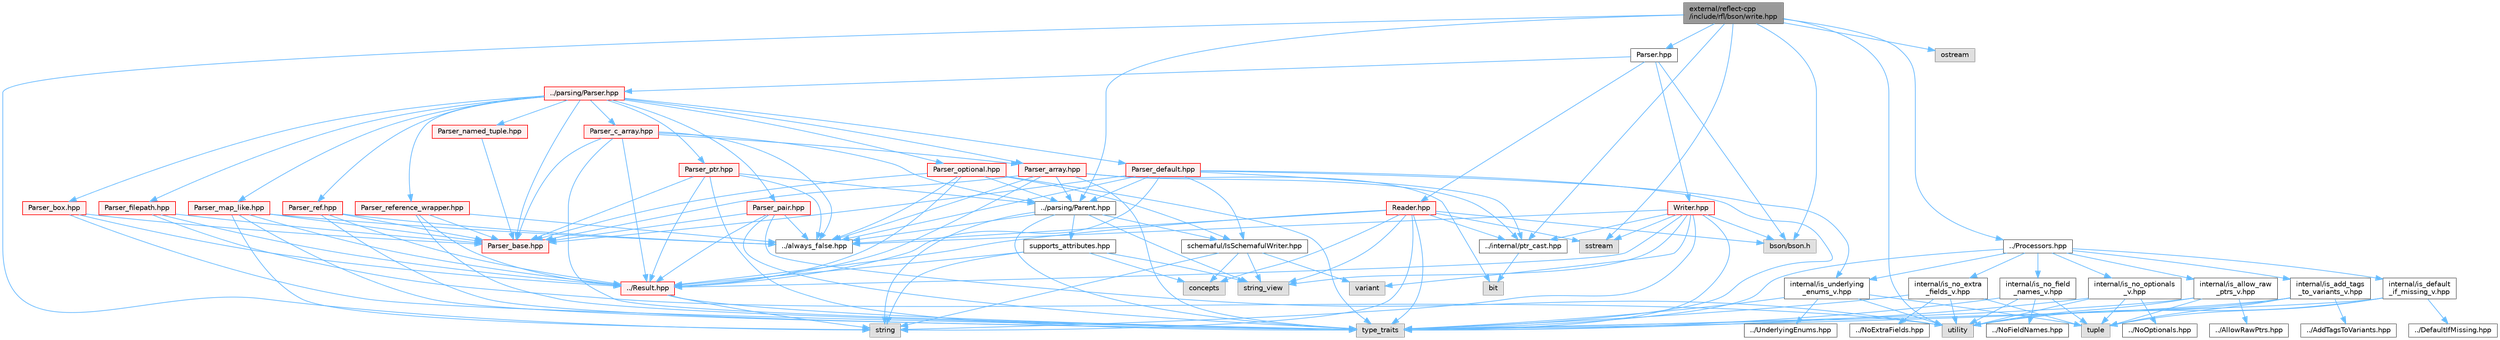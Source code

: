 digraph "external/reflect-cpp/include/rfl/bson/write.hpp"
{
 // LATEX_PDF_SIZE
  bgcolor="transparent";
  edge [fontname=Helvetica,fontsize=10,labelfontname=Helvetica,labelfontsize=10];
  node [fontname=Helvetica,fontsize=10,shape=box,height=0.2,width=0.4];
  Node1 [id="Node000001",label="external/reflect-cpp\l/include/rfl/bson/write.hpp",height=0.2,width=0.4,color="gray40", fillcolor="grey60", style="filled", fontcolor="black",tooltip=" "];
  Node1 -> Node2 [id="edge1_Node000001_Node000002",color="steelblue1",style="solid",tooltip=" "];
  Node2 [id="Node000002",label="bson/bson.h",height=0.2,width=0.4,color="grey60", fillcolor="#E0E0E0", style="filled",tooltip=" "];
  Node1 -> Node3 [id="edge2_Node000001_Node000003",color="steelblue1",style="solid",tooltip=" "];
  Node3 [id="Node000003",label="ostream",height=0.2,width=0.4,color="grey60", fillcolor="#E0E0E0", style="filled",tooltip=" "];
  Node1 -> Node4 [id="edge3_Node000001_Node000004",color="steelblue1",style="solid",tooltip=" "];
  Node4 [id="Node000004",label="sstream",height=0.2,width=0.4,color="grey60", fillcolor="#E0E0E0", style="filled",tooltip=" "];
  Node1 -> Node5 [id="edge4_Node000001_Node000005",color="steelblue1",style="solid",tooltip=" "];
  Node5 [id="Node000005",label="string",height=0.2,width=0.4,color="grey60", fillcolor="#E0E0E0", style="filled",tooltip=" "];
  Node1 -> Node6 [id="edge5_Node000001_Node000006",color="steelblue1",style="solid",tooltip=" "];
  Node6 [id="Node000006",label="utility",height=0.2,width=0.4,color="grey60", fillcolor="#E0E0E0", style="filled",tooltip=" "];
  Node1 -> Node7 [id="edge6_Node000001_Node000007",color="steelblue1",style="solid",tooltip=" "];
  Node7 [id="Node000007",label="../Processors.hpp",height=0.2,width=0.4,color="grey40", fillcolor="white", style="filled",URL="$_processors_8hpp.html",tooltip=" "];
  Node7 -> Node8 [id="edge7_Node000007_Node000008",color="steelblue1",style="solid",tooltip=" "];
  Node8 [id="Node000008",label="type_traits",height=0.2,width=0.4,color="grey60", fillcolor="#E0E0E0", style="filled",tooltip=" "];
  Node7 -> Node9 [id="edge8_Node000007_Node000009",color="steelblue1",style="solid",tooltip=" "];
  Node9 [id="Node000009",label="internal/is_add_tags\l_to_variants_v.hpp",height=0.2,width=0.4,color="grey40", fillcolor="white", style="filled",URL="$is__add__tags__to__variants__v_8hpp.html",tooltip=" "];
  Node9 -> Node10 [id="edge9_Node000009_Node000010",color="steelblue1",style="solid",tooltip=" "];
  Node10 [id="Node000010",label="tuple",height=0.2,width=0.4,color="grey60", fillcolor="#E0E0E0", style="filled",tooltip=" "];
  Node9 -> Node8 [id="edge10_Node000009_Node000008",color="steelblue1",style="solid",tooltip=" "];
  Node9 -> Node6 [id="edge11_Node000009_Node000006",color="steelblue1",style="solid",tooltip=" "];
  Node9 -> Node11 [id="edge12_Node000009_Node000011",color="steelblue1",style="solid",tooltip=" "];
  Node11 [id="Node000011",label="../AddTagsToVariants.hpp",height=0.2,width=0.4,color="grey40", fillcolor="white", style="filled",URL="$_add_tags_to_variants_8hpp.html",tooltip=" "];
  Node7 -> Node12 [id="edge13_Node000007_Node000012",color="steelblue1",style="solid",tooltip=" "];
  Node12 [id="Node000012",label="internal/is_allow_raw\l_ptrs_v.hpp",height=0.2,width=0.4,color="grey40", fillcolor="white", style="filled",URL="$is__allow__raw__ptrs__v_8hpp.html",tooltip=" "];
  Node12 -> Node10 [id="edge14_Node000012_Node000010",color="steelblue1",style="solid",tooltip=" "];
  Node12 -> Node8 [id="edge15_Node000012_Node000008",color="steelblue1",style="solid",tooltip=" "];
  Node12 -> Node6 [id="edge16_Node000012_Node000006",color="steelblue1",style="solid",tooltip=" "];
  Node12 -> Node13 [id="edge17_Node000012_Node000013",color="steelblue1",style="solid",tooltip=" "];
  Node13 [id="Node000013",label="../AllowRawPtrs.hpp",height=0.2,width=0.4,color="grey40", fillcolor="white", style="filled",URL="$_allow_raw_ptrs_8hpp.html",tooltip=" "];
  Node7 -> Node14 [id="edge18_Node000007_Node000014",color="steelblue1",style="solid",tooltip=" "];
  Node14 [id="Node000014",label="internal/is_default\l_if_missing_v.hpp",height=0.2,width=0.4,color="grey40", fillcolor="white", style="filled",URL="$is__default__if__missing__v_8hpp.html",tooltip=" "];
  Node14 -> Node10 [id="edge19_Node000014_Node000010",color="steelblue1",style="solid",tooltip=" "];
  Node14 -> Node8 [id="edge20_Node000014_Node000008",color="steelblue1",style="solid",tooltip=" "];
  Node14 -> Node6 [id="edge21_Node000014_Node000006",color="steelblue1",style="solid",tooltip=" "];
  Node14 -> Node15 [id="edge22_Node000014_Node000015",color="steelblue1",style="solid",tooltip=" "];
  Node15 [id="Node000015",label="../DefaultIfMissing.hpp",height=0.2,width=0.4,color="grey40", fillcolor="white", style="filled",URL="$_default_if_missing_8hpp.html",tooltip=" "];
  Node7 -> Node16 [id="edge23_Node000007_Node000016",color="steelblue1",style="solid",tooltip=" "];
  Node16 [id="Node000016",label="internal/is_no_extra\l_fields_v.hpp",height=0.2,width=0.4,color="grey40", fillcolor="white", style="filled",URL="$is__no__extra__fields__v_8hpp.html",tooltip=" "];
  Node16 -> Node10 [id="edge24_Node000016_Node000010",color="steelblue1",style="solid",tooltip=" "];
  Node16 -> Node8 [id="edge25_Node000016_Node000008",color="steelblue1",style="solid",tooltip=" "];
  Node16 -> Node6 [id="edge26_Node000016_Node000006",color="steelblue1",style="solid",tooltip=" "];
  Node16 -> Node17 [id="edge27_Node000016_Node000017",color="steelblue1",style="solid",tooltip=" "];
  Node17 [id="Node000017",label="../NoExtraFields.hpp",height=0.2,width=0.4,color="grey40", fillcolor="white", style="filled",URL="$_no_extra_fields_8hpp.html",tooltip=" "];
  Node7 -> Node18 [id="edge28_Node000007_Node000018",color="steelblue1",style="solid",tooltip=" "];
  Node18 [id="Node000018",label="internal/is_no_field\l_names_v.hpp",height=0.2,width=0.4,color="grey40", fillcolor="white", style="filled",URL="$is__no__field__names__v_8hpp.html",tooltip=" "];
  Node18 -> Node10 [id="edge29_Node000018_Node000010",color="steelblue1",style="solid",tooltip=" "];
  Node18 -> Node8 [id="edge30_Node000018_Node000008",color="steelblue1",style="solid",tooltip=" "];
  Node18 -> Node6 [id="edge31_Node000018_Node000006",color="steelblue1",style="solid",tooltip=" "];
  Node18 -> Node19 [id="edge32_Node000018_Node000019",color="steelblue1",style="solid",tooltip=" "];
  Node19 [id="Node000019",label="../NoFieldNames.hpp",height=0.2,width=0.4,color="grey40", fillcolor="white", style="filled",URL="$_no_field_names_8hpp.html",tooltip=" "];
  Node7 -> Node20 [id="edge33_Node000007_Node000020",color="steelblue1",style="solid",tooltip=" "];
  Node20 [id="Node000020",label="internal/is_no_optionals\l_v.hpp",height=0.2,width=0.4,color="grey40", fillcolor="white", style="filled",URL="$is__no__optionals__v_8hpp.html",tooltip=" "];
  Node20 -> Node10 [id="edge34_Node000020_Node000010",color="steelblue1",style="solid",tooltip=" "];
  Node20 -> Node8 [id="edge35_Node000020_Node000008",color="steelblue1",style="solid",tooltip=" "];
  Node20 -> Node6 [id="edge36_Node000020_Node000006",color="steelblue1",style="solid",tooltip=" "];
  Node20 -> Node21 [id="edge37_Node000020_Node000021",color="steelblue1",style="solid",tooltip=" "];
  Node21 [id="Node000021",label="../NoOptionals.hpp",height=0.2,width=0.4,color="grey40", fillcolor="white", style="filled",URL="$_no_optionals_8hpp.html",tooltip=" "];
  Node7 -> Node22 [id="edge38_Node000007_Node000022",color="steelblue1",style="solid",tooltip=" "];
  Node22 [id="Node000022",label="internal/is_underlying\l_enums_v.hpp",height=0.2,width=0.4,color="grey40", fillcolor="white", style="filled",URL="$is__underlying__enums__v_8hpp.html",tooltip=" "];
  Node22 -> Node10 [id="edge39_Node000022_Node000010",color="steelblue1",style="solid",tooltip=" "];
  Node22 -> Node8 [id="edge40_Node000022_Node000008",color="steelblue1",style="solid",tooltip=" "];
  Node22 -> Node6 [id="edge41_Node000022_Node000006",color="steelblue1",style="solid",tooltip=" "];
  Node22 -> Node23 [id="edge42_Node000022_Node000023",color="steelblue1",style="solid",tooltip=" "];
  Node23 [id="Node000023",label="../UnderlyingEnums.hpp",height=0.2,width=0.4,color="grey40", fillcolor="white", style="filled",URL="$_underlying_enums_8hpp.html",tooltip=" "];
  Node1 -> Node24 [id="edge43_Node000001_Node000024",color="steelblue1",style="solid",tooltip=" "];
  Node24 [id="Node000024",label="../internal/ptr_cast.hpp",height=0.2,width=0.4,color="grey40", fillcolor="white", style="filled",URL="$ptr__cast_8hpp.html",tooltip=" "];
  Node24 -> Node25 [id="edge44_Node000024_Node000025",color="steelblue1",style="solid",tooltip=" "];
  Node25 [id="Node000025",label="bit",height=0.2,width=0.4,color="grey60", fillcolor="#E0E0E0", style="filled",tooltip=" "];
  Node1 -> Node26 [id="edge45_Node000001_Node000026",color="steelblue1",style="solid",tooltip=" "];
  Node26 [id="Node000026",label="../parsing/Parent.hpp",height=0.2,width=0.4,color="grey40", fillcolor="white", style="filled",URL="$_parent_8hpp.html",tooltip=" "];
  Node26 -> Node5 [id="edge46_Node000026_Node000005",color="steelblue1",style="solid",tooltip=" "];
  Node26 -> Node27 [id="edge47_Node000026_Node000027",color="steelblue1",style="solid",tooltip=" "];
  Node27 [id="Node000027",label="string_view",height=0.2,width=0.4,color="grey60", fillcolor="#E0E0E0", style="filled",tooltip=" "];
  Node26 -> Node8 [id="edge48_Node000026_Node000008",color="steelblue1",style="solid",tooltip=" "];
  Node26 -> Node28 [id="edge49_Node000026_Node000028",color="steelblue1",style="solid",tooltip=" "];
  Node28 [id="Node000028",label="../always_false.hpp",height=0.2,width=0.4,color="grey40", fillcolor="white", style="filled",URL="$always__false_8hpp.html",tooltip=" "];
  Node26 -> Node29 [id="edge50_Node000026_Node000029",color="steelblue1",style="solid",tooltip=" "];
  Node29 [id="Node000029",label="schemaful/IsSchemafulWriter.hpp",height=0.2,width=0.4,color="grey40", fillcolor="white", style="filled",URL="$_is_schemaful_writer_8hpp.html",tooltip=" "];
  Node29 -> Node30 [id="edge51_Node000029_Node000030",color="steelblue1",style="solid",tooltip=" "];
  Node30 [id="Node000030",label="concepts",height=0.2,width=0.4,color="grey60", fillcolor="#E0E0E0", style="filled",tooltip=" "];
  Node29 -> Node5 [id="edge52_Node000029_Node000005",color="steelblue1",style="solid",tooltip=" "];
  Node29 -> Node27 [id="edge53_Node000029_Node000027",color="steelblue1",style="solid",tooltip=" "];
  Node29 -> Node31 [id="edge54_Node000029_Node000031",color="steelblue1",style="solid",tooltip=" "];
  Node31 [id="Node000031",label="variant",height=0.2,width=0.4,color="grey60", fillcolor="#E0E0E0", style="filled",tooltip=" "];
  Node26 -> Node32 [id="edge55_Node000026_Node000032",color="steelblue1",style="solid",tooltip=" "];
  Node32 [id="Node000032",label="supports_attributes.hpp",height=0.2,width=0.4,color="grey40", fillcolor="white", style="filled",URL="$supports__attributes_8hpp.html",tooltip=" "];
  Node32 -> Node30 [id="edge56_Node000032_Node000030",color="steelblue1",style="solid",tooltip=" "];
  Node32 -> Node5 [id="edge57_Node000032_Node000005",color="steelblue1",style="solid",tooltip=" "];
  Node32 -> Node27 [id="edge58_Node000032_Node000027",color="steelblue1",style="solid",tooltip=" "];
  Node32 -> Node33 [id="edge59_Node000032_Node000033",color="steelblue1",style="solid",tooltip=" "];
  Node33 [id="Node000033",label="../Result.hpp",height=0.2,width=0.4,color="red", fillcolor="#FFF0F0", style="filled",URL="$_result_8hpp.html",tooltip=" "];
  Node33 -> Node5 [id="edge60_Node000033_Node000005",color="steelblue1",style="solid",tooltip=" "];
  Node33 -> Node8 [id="edge61_Node000033_Node000008",color="steelblue1",style="solid",tooltip=" "];
  Node1 -> Node41 [id="edge62_Node000001_Node000041",color="steelblue1",style="solid",tooltip=" "];
  Node41 [id="Node000041",label="Parser.hpp",height=0.2,width=0.4,color="grey40", fillcolor="white", style="filled",URL="$bson_2_parser_8hpp.html",tooltip=" "];
  Node41 -> Node2 [id="edge63_Node000041_Node000002",color="steelblue1",style="solid",tooltip=" "];
  Node41 -> Node42 [id="edge64_Node000041_Node000042",color="steelblue1",style="solid",tooltip=" "];
  Node42 [id="Node000042",label="../parsing/Parser.hpp",height=0.2,width=0.4,color="red", fillcolor="#FFF0F0", style="filled",URL="$parsing_2_parser_8hpp.html",tooltip=" "];
  Node42 -> Node43 [id="edge65_Node000042_Node000043",color="steelblue1",style="solid",tooltip=" "];
  Node43 [id="Node000043",label="Parser_array.hpp",height=0.2,width=0.4,color="red", fillcolor="#FFF0F0", style="filled",URL="$_parser__array_8hpp.html",tooltip=" "];
  Node43 -> Node25 [id="edge66_Node000043_Node000025",color="steelblue1",style="solid",tooltip=" "];
  Node43 -> Node8 [id="edge67_Node000043_Node000008",color="steelblue1",style="solid",tooltip=" "];
  Node43 -> Node33 [id="edge68_Node000043_Node000033",color="steelblue1",style="solid",tooltip=" "];
  Node43 -> Node28 [id="edge69_Node000043_Node000028",color="steelblue1",style="solid",tooltip=" "];
  Node43 -> Node24 [id="edge70_Node000043_Node000024",color="steelblue1",style="solid",tooltip=" "];
  Node43 -> Node26 [id="edge71_Node000043_Node000026",color="steelblue1",style="solid",tooltip=" "];
  Node43 -> Node54 [id="edge72_Node000043_Node000054",color="steelblue1",style="solid",tooltip=" "];
  Node54 [id="Node000054",label="Parser_base.hpp",height=0.2,width=0.4,color="red", fillcolor="#FFF0F0", style="filled",URL="$_parser__base_8hpp.html",tooltip=" "];
  Node42 -> Node54 [id="edge73_Node000042_Node000054",color="steelblue1",style="solid",tooltip=" "];
  Node42 -> Node81 [id="edge74_Node000042_Node000081",color="steelblue1",style="solid",tooltip=" "];
  Node81 [id="Node000081",label="Parser_box.hpp",height=0.2,width=0.4,color="red", fillcolor="#FFF0F0", style="filled",URL="$_parser__box_8hpp.html",tooltip=" "];
  Node81 -> Node8 [id="edge75_Node000081_Node000008",color="steelblue1",style="solid",tooltip=" "];
  Node81 -> Node33 [id="edge76_Node000081_Node000033",color="steelblue1",style="solid",tooltip=" "];
  Node81 -> Node54 [id="edge77_Node000081_Node000054",color="steelblue1",style="solid",tooltip=" "];
  Node42 -> Node83 [id="edge78_Node000042_Node000083",color="steelblue1",style="solid",tooltip=" "];
  Node83 [id="Node000083",label="Parser_c_array.hpp",height=0.2,width=0.4,color="red", fillcolor="#FFF0F0", style="filled",URL="$_parser__c__array_8hpp.html",tooltip=" "];
  Node83 -> Node8 [id="edge79_Node000083_Node000008",color="steelblue1",style="solid",tooltip=" "];
  Node83 -> Node33 [id="edge80_Node000083_Node000033",color="steelblue1",style="solid",tooltip=" "];
  Node83 -> Node28 [id="edge81_Node000083_Node000028",color="steelblue1",style="solid",tooltip=" "];
  Node83 -> Node26 [id="edge82_Node000083_Node000026",color="steelblue1",style="solid",tooltip=" "];
  Node83 -> Node43 [id="edge83_Node000083_Node000043",color="steelblue1",style="solid",tooltip=" "];
  Node83 -> Node54 [id="edge84_Node000083_Node000054",color="steelblue1",style="solid",tooltip=" "];
  Node42 -> Node84 [id="edge85_Node000042_Node000084",color="steelblue1",style="solid",tooltip=" "];
  Node84 [id="Node000084",label="Parser_default.hpp",height=0.2,width=0.4,color="red", fillcolor="#FFF0F0", style="filled",URL="$_parser__default_8hpp.html",tooltip=" "];
  Node84 -> Node8 [id="edge86_Node000084_Node000008",color="steelblue1",style="solid",tooltip=" "];
  Node84 -> Node33 [id="edge87_Node000084_Node000033",color="steelblue1",style="solid",tooltip=" "];
  Node84 -> Node28 [id="edge88_Node000084_Node000028",color="steelblue1",style="solid",tooltip=" "];
  Node84 -> Node22 [id="edge89_Node000084_Node000022",color="steelblue1",style="solid",tooltip=" "];
  Node84 -> Node24 [id="edge90_Node000084_Node000024",color="steelblue1",style="solid",tooltip=" "];
  Node84 -> Node26 [id="edge91_Node000084_Node000026",color="steelblue1",style="solid",tooltip=" "];
  Node84 -> Node54 [id="edge92_Node000084_Node000054",color="steelblue1",style="solid",tooltip=" "];
  Node84 -> Node29 [id="edge93_Node000084_Node000029",color="steelblue1",style="solid",tooltip=" "];
  Node42 -> Node172 [id="edge94_Node000042_Node000172",color="steelblue1",style="solid",tooltip=" "];
  Node172 [id="Node000172",label="Parser_filepath.hpp",height=0.2,width=0.4,color="red", fillcolor="#FFF0F0", style="filled",URL="$_parser__filepath_8hpp.html",tooltip=" "];
  Node172 -> Node6 [id="edge95_Node000172_Node000006",color="steelblue1",style="solid",tooltip=" "];
  Node172 -> Node33 [id="edge96_Node000172_Node000033",color="steelblue1",style="solid",tooltip=" "];
  Node172 -> Node54 [id="edge97_Node000172_Node000054",color="steelblue1",style="solid",tooltip=" "];
  Node42 -> Node174 [id="edge98_Node000042_Node000174",color="steelblue1",style="solid",tooltip=" "];
  Node174 [id="Node000174",label="Parser_map_like.hpp",height=0.2,width=0.4,color="red", fillcolor="#FFF0F0", style="filled",URL="$_parser__map__like_8hpp.html",tooltip=" "];
  Node174 -> Node5 [id="edge99_Node000174_Node000005",color="steelblue1",style="solid",tooltip=" "];
  Node174 -> Node8 [id="edge100_Node000174_Node000008",color="steelblue1",style="solid",tooltip=" "];
  Node174 -> Node33 [id="edge101_Node000174_Node000033",color="steelblue1",style="solid",tooltip=" "];
  Node174 -> Node28 [id="edge102_Node000174_Node000028",color="steelblue1",style="solid",tooltip=" "];
  Node174 -> Node54 [id="edge103_Node000174_Node000054",color="steelblue1",style="solid",tooltip=" "];
  Node42 -> Node179 [id="edge104_Node000042_Node000179",color="steelblue1",style="solid",tooltip=" "];
  Node179 [id="Node000179",label="Parser_named_tuple.hpp",height=0.2,width=0.4,color="red", fillcolor="#FFF0F0", style="filled",URL="$_parser__named__tuple_8hpp.html",tooltip=" "];
  Node179 -> Node54 [id="edge105_Node000179_Node000054",color="steelblue1",style="solid",tooltip=" "];
  Node42 -> Node200 [id="edge106_Node000042_Node000200",color="steelblue1",style="solid",tooltip=" "];
  Node200 [id="Node000200",label="Parser_optional.hpp",height=0.2,width=0.4,color="red", fillcolor="#FFF0F0", style="filled",URL="$_parser__optional_8hpp.html",tooltip=" "];
  Node200 -> Node8 [id="edge107_Node000200_Node000008",color="steelblue1",style="solid",tooltip=" "];
  Node200 -> Node33 [id="edge108_Node000200_Node000033",color="steelblue1",style="solid",tooltip=" "];
  Node200 -> Node28 [id="edge109_Node000200_Node000028",color="steelblue1",style="solid",tooltip=" "];
  Node200 -> Node26 [id="edge110_Node000200_Node000026",color="steelblue1",style="solid",tooltip=" "];
  Node200 -> Node54 [id="edge111_Node000200_Node000054",color="steelblue1",style="solid",tooltip=" "];
  Node200 -> Node29 [id="edge112_Node000200_Node000029",color="steelblue1",style="solid",tooltip=" "];
  Node42 -> Node202 [id="edge113_Node000042_Node000202",color="steelblue1",style="solid",tooltip=" "];
  Node202 [id="Node000202",label="Parser_pair.hpp",height=0.2,width=0.4,color="red", fillcolor="#FFF0F0", style="filled",URL="$_parser__pair_8hpp.html",tooltip=" "];
  Node202 -> Node8 [id="edge114_Node000202_Node000008",color="steelblue1",style="solid",tooltip=" "];
  Node202 -> Node6 [id="edge115_Node000202_Node000006",color="steelblue1",style="solid",tooltip=" "];
  Node202 -> Node33 [id="edge116_Node000202_Node000033",color="steelblue1",style="solid",tooltip=" "];
  Node202 -> Node28 [id="edge117_Node000202_Node000028",color="steelblue1",style="solid",tooltip=" "];
  Node202 -> Node54 [id="edge118_Node000202_Node000054",color="steelblue1",style="solid",tooltip=" "];
  Node42 -> Node203 [id="edge119_Node000042_Node000203",color="steelblue1",style="solid",tooltip=" "];
  Node203 [id="Node000203",label="Parser_ptr.hpp",height=0.2,width=0.4,color="red", fillcolor="#FFF0F0", style="filled",URL="$_parser__ptr_8hpp.html",tooltip=" "];
  Node203 -> Node8 [id="edge120_Node000203_Node000008",color="steelblue1",style="solid",tooltip=" "];
  Node203 -> Node33 [id="edge121_Node000203_Node000033",color="steelblue1",style="solid",tooltip=" "];
  Node203 -> Node28 [id="edge122_Node000203_Node000028",color="steelblue1",style="solid",tooltip=" "];
  Node203 -> Node26 [id="edge123_Node000203_Node000026",color="steelblue1",style="solid",tooltip=" "];
  Node203 -> Node54 [id="edge124_Node000203_Node000054",color="steelblue1",style="solid",tooltip=" "];
  Node42 -> Node204 [id="edge125_Node000042_Node000204",color="steelblue1",style="solid",tooltip=" "];
  Node204 [id="Node000204",label="Parser_ref.hpp",height=0.2,width=0.4,color="red", fillcolor="#FFF0F0", style="filled",URL="$_parser__ref_8hpp.html",tooltip=" "];
  Node204 -> Node8 [id="edge126_Node000204_Node000008",color="steelblue1",style="solid",tooltip=" "];
  Node204 -> Node33 [id="edge127_Node000204_Node000033",color="steelblue1",style="solid",tooltip=" "];
  Node204 -> Node28 [id="edge128_Node000204_Node000028",color="steelblue1",style="solid",tooltip=" "];
  Node204 -> Node54 [id="edge129_Node000204_Node000054",color="steelblue1",style="solid",tooltip=" "];
  Node42 -> Node205 [id="edge130_Node000042_Node000205",color="steelblue1",style="solid",tooltip=" "];
  Node205 [id="Node000205",label="Parser_reference_wrapper.hpp",height=0.2,width=0.4,color="red", fillcolor="#FFF0F0", style="filled",URL="$_parser__reference__wrapper_8hpp.html",tooltip=" "];
  Node205 -> Node8 [id="edge131_Node000205_Node000008",color="steelblue1",style="solid",tooltip=" "];
  Node205 -> Node33 [id="edge132_Node000205_Node000033",color="steelblue1",style="solid",tooltip=" "];
  Node205 -> Node28 [id="edge133_Node000205_Node000028",color="steelblue1",style="solid",tooltip=" "];
  Node205 -> Node54 [id="edge134_Node000205_Node000054",color="steelblue1",style="solid",tooltip=" "];
  Node41 -> Node245 [id="edge135_Node000041_Node000245",color="steelblue1",style="solid",tooltip=" "];
  Node245 [id="Node000245",label="Reader.hpp",height=0.2,width=0.4,color="red", fillcolor="#FFF0F0", style="filled",URL="$bson_2_reader_8hpp.html",tooltip=" "];
  Node245 -> Node2 [id="edge136_Node000245_Node000002",color="steelblue1",style="solid",tooltip=" "];
  Node245 -> Node30 [id="edge137_Node000245_Node000030",color="steelblue1",style="solid",tooltip=" "];
  Node245 -> Node4 [id="edge138_Node000245_Node000004",color="steelblue1",style="solid",tooltip=" "];
  Node245 -> Node5 [id="edge139_Node000245_Node000005",color="steelblue1",style="solid",tooltip=" "];
  Node245 -> Node27 [id="edge140_Node000245_Node000027",color="steelblue1",style="solid",tooltip=" "];
  Node245 -> Node8 [id="edge141_Node000245_Node000008",color="steelblue1",style="solid",tooltip=" "];
  Node245 -> Node33 [id="edge142_Node000245_Node000033",color="steelblue1",style="solid",tooltip=" "];
  Node245 -> Node28 [id="edge143_Node000245_Node000028",color="steelblue1",style="solid",tooltip=" "];
  Node245 -> Node24 [id="edge144_Node000245_Node000024",color="steelblue1",style="solid",tooltip=" "];
  Node41 -> Node247 [id="edge145_Node000041_Node000247",color="steelblue1",style="solid",tooltip=" "];
  Node247 [id="Node000247",label="Writer.hpp",height=0.2,width=0.4,color="red", fillcolor="#FFF0F0", style="filled",URL="$bson_2_writer_8hpp.html",tooltip=" "];
  Node247 -> Node2 [id="edge146_Node000247_Node000002",color="steelblue1",style="solid",tooltip=" "];
  Node247 -> Node4 [id="edge147_Node000247_Node000004",color="steelblue1",style="solid",tooltip=" "];
  Node247 -> Node5 [id="edge148_Node000247_Node000005",color="steelblue1",style="solid",tooltip=" "];
  Node247 -> Node27 [id="edge149_Node000247_Node000027",color="steelblue1",style="solid",tooltip=" "];
  Node247 -> Node8 [id="edge150_Node000247_Node000008",color="steelblue1",style="solid",tooltip=" "];
  Node247 -> Node31 [id="edge151_Node000247_Node000031",color="steelblue1",style="solid",tooltip=" "];
  Node247 -> Node33 [id="edge152_Node000247_Node000033",color="steelblue1",style="solid",tooltip=" "];
  Node247 -> Node28 [id="edge153_Node000247_Node000028",color="steelblue1",style="solid",tooltip=" "];
  Node247 -> Node24 [id="edge154_Node000247_Node000024",color="steelblue1",style="solid",tooltip=" "];
}
